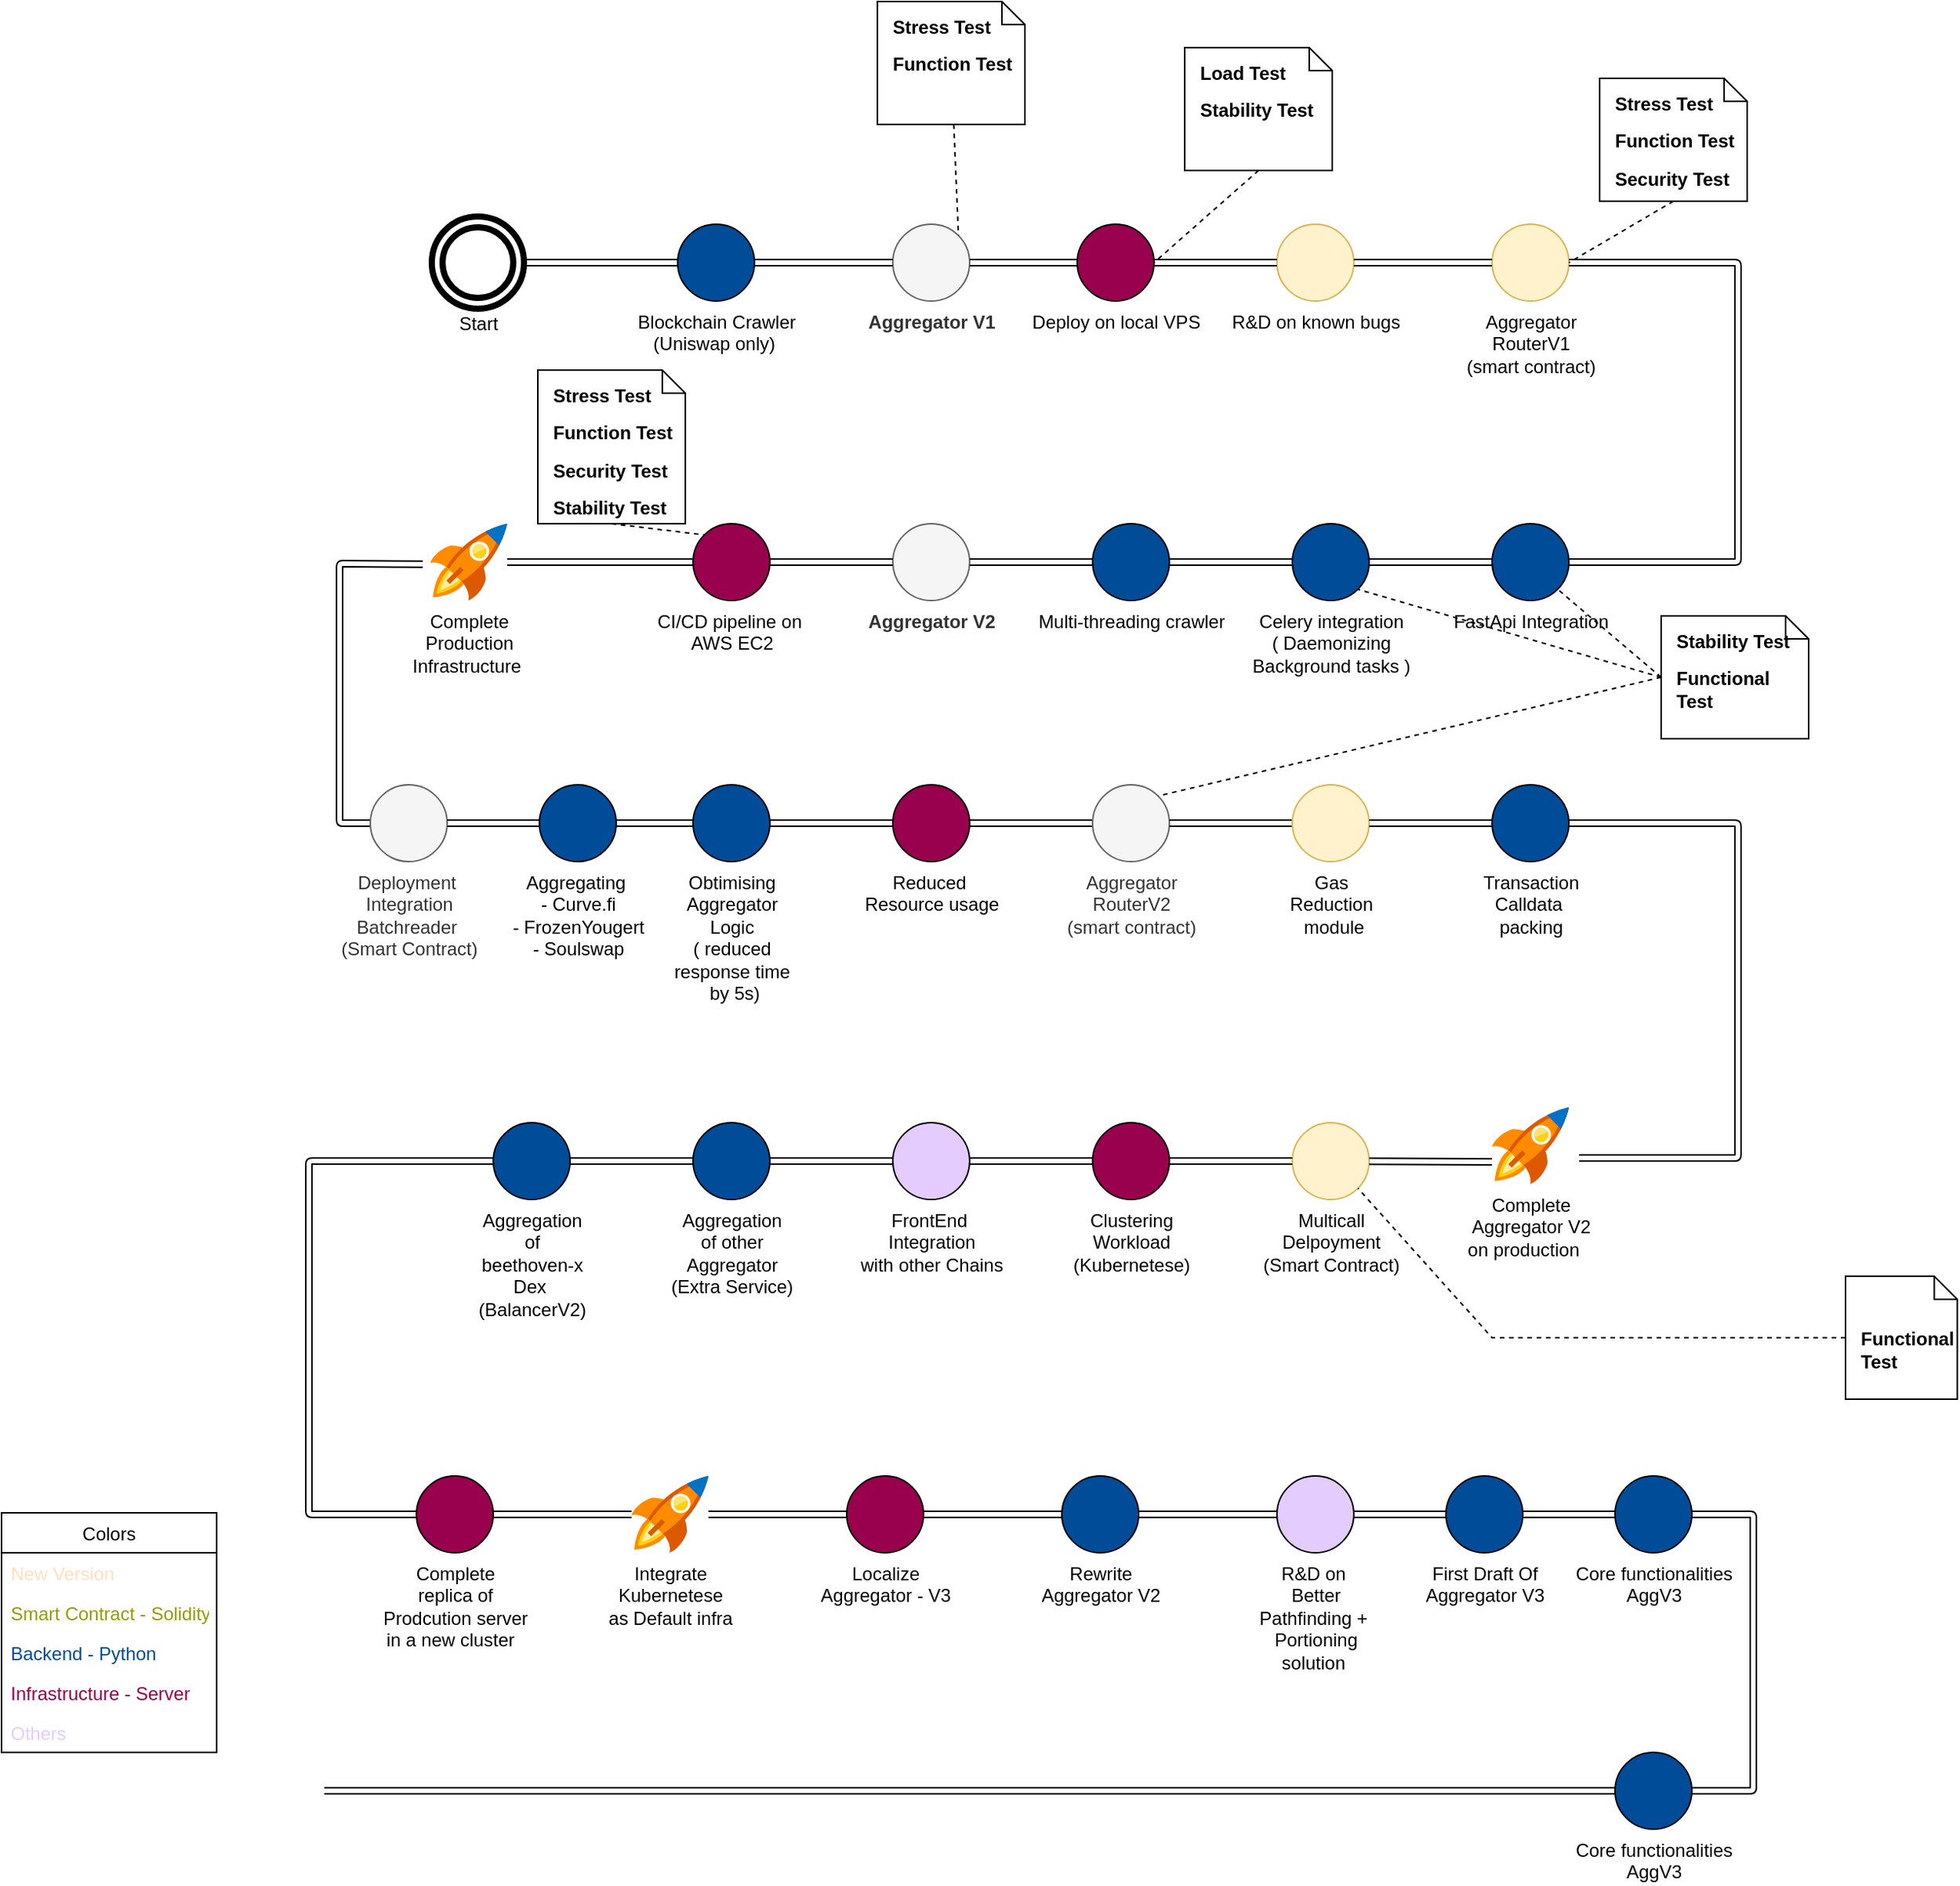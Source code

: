 <mxfile>
    <diagram id="nD3TO6qa1tE4uWoDBF-U" name="Aggregator">
        <mxGraphModel dx="1672" dy="1828" grid="1" gridSize="10" guides="1" tooltips="1" connect="1" arrows="1" fold="1" page="1" pageScale="1" pageWidth="850" pageHeight="1100" math="0" shadow="0">
            <root>
                <mxCell id="0"/>
                <mxCell id="1" parent="0"/>
                <mxCell id="3" value="" style="line;strokeWidth=4;rotatable=0;dashed=0;labelPosition=right;align=left;verticalAlign=middle;spacingTop=0;spacingLeft=6;points=[];portConstraint=eastwest;gradientColor=#ffffff;strokeColor=none;" parent="1" vertex="1">
                    <mxGeometry x="170" y="130" width="430" height="10" as="geometry"/>
                </mxCell>
                <mxCell id="5" style="edgeStyle=none;html=1;shape=link;startArrow=none;" parent="1" source="21" edge="1">
                    <mxGeometry relative="1" as="geometry">
                        <mxPoint x="825" y="330" as="targetPoint"/>
                        <Array as="points"/>
                    </mxGeometry>
                </mxCell>
                <mxCell id="4" value="" style="ellipse;shape=doubleEllipse;html=1;dashed=0;whitespace=wrap;aspect=fixed;strokeWidth=4;gradientColor=#ffffff;" parent="1" vertex="1">
                    <mxGeometry x="110" y="100" width="60" height="60" as="geometry"/>
                </mxCell>
                <mxCell id="10" value="Start" style="text;html=1;align=center;verticalAlign=middle;resizable=0;points=[];autosize=1;strokeColor=none;fillColor=none;" parent="1" vertex="1">
                    <mxGeometry x="120" y="160" width="40" height="20" as="geometry"/>
                </mxCell>
                <mxCell id="9" value="Blockchain Crawler&lt;br&gt;(Uniswap only)&amp;nbsp;" style="points=[[0.145,0.145,0],[0.5,0,0],[0.855,0.145,0],[1,0.5,0],[0.855,0.855,0],[0.5,1,0],[0.145,0.855,0],[0,0.5,0]];shape=mxgraph.bpmn.event;html=1;verticalLabelPosition=bottom;labelBackgroundColor=#ffffff;verticalAlign=top;align=center;perimeter=ellipsePerimeter;outlineConnect=0;aspect=fixed;outline=standard;symbol=general;fillColor=#004C99;" parent="1" vertex="1">
                    <mxGeometry x="270" y="105" width="50" height="50" as="geometry"/>
                </mxCell>
                <mxCell id="11" value="" style="edgeStyle=none;html=1;shape=link;endArrow=none;" parent="1" source="4" target="9" edge="1">
                    <mxGeometry relative="1" as="geometry">
                        <mxPoint x="1130" y="130" as="targetPoint"/>
                        <mxPoint x="169.999" y="129.784" as="sourcePoint"/>
                    </mxGeometry>
                </mxCell>
                <mxCell id="12" value="&lt;b&gt;Aggregator V1&lt;/b&gt;" style="points=[[0.145,0.145,0],[0.5,0,0],[0.855,0.145,0],[1,0.5,0],[0.855,0.855,0],[0.5,1,0],[0.145,0.855,0],[0,0.5,0]];shape=mxgraph.bpmn.event;html=1;verticalLabelPosition=bottom;labelBackgroundColor=#ffffff;verticalAlign=top;align=center;perimeter=ellipsePerimeter;outlineConnect=0;aspect=fixed;outline=standard;symbol=general;fillColor=#f5f5f5;fontColor=#333333;strokeColor=#666666;" parent="1" vertex="1">
                    <mxGeometry x="410" y="105" width="50" height="50" as="geometry"/>
                </mxCell>
                <mxCell id="13" value="" style="edgeStyle=none;html=1;shape=link;startArrow=none;endArrow=none;" parent="1" source="9" target="12" edge="1">
                    <mxGeometry relative="1" as="geometry">
                        <mxPoint x="1130" y="130" as="targetPoint"/>
                        <mxPoint x="319.999" y="129.786" as="sourcePoint"/>
                    </mxGeometry>
                </mxCell>
                <mxCell id="14" value="Deploy on local VPS" style="points=[[0.145,0.145,0],[0.5,0,0],[0.855,0.145,0],[1,0.5,0],[0.855,0.855,0],[0.5,1,0],[0.145,0.855,0],[0,0.5,0]];shape=mxgraph.bpmn.event;html=1;verticalLabelPosition=bottom;labelBackgroundColor=#ffffff;verticalAlign=top;align=center;perimeter=ellipsePerimeter;outlineConnect=0;aspect=fixed;outline=standard;symbol=general;fillColor=#99004D;" parent="1" vertex="1">
                    <mxGeometry x="530" y="105" width="50" height="50" as="geometry"/>
                </mxCell>
                <mxCell id="16" value="" style="edgeStyle=none;html=1;shape=link;startArrow=none;endArrow=none;" parent="1" source="12" target="14" edge="1">
                    <mxGeometry relative="1" as="geometry">
                        <mxPoint x="1130" y="130" as="targetPoint"/>
                        <mxPoint x="459.999" y="129.743" as="sourcePoint"/>
                    </mxGeometry>
                </mxCell>
                <mxCell id="17" value="R&amp;amp;D on known bugs" style="points=[[0.145,0.145,0],[0.5,0,0],[0.855,0.145,0],[1,0.5,0],[0.855,0.855,0],[0.5,1,0],[0.145,0.855,0],[0,0.5,0]];shape=mxgraph.bpmn.event;html=1;verticalLabelPosition=bottom;labelBackgroundColor=#ffffff;verticalAlign=top;align=center;perimeter=ellipsePerimeter;outlineConnect=0;aspect=fixed;outline=standard;symbol=general;fillColor=#fff2cc;strokeColor=#d6b656;" parent="1" vertex="1">
                    <mxGeometry x="660" y="105" width="50" height="50" as="geometry"/>
                </mxCell>
                <mxCell id="18" value="" style="edgeStyle=none;html=1;shape=link;startArrow=none;endArrow=none;" parent="1" source="14" target="17" edge="1">
                    <mxGeometry relative="1" as="geometry">
                        <mxPoint x="1130" y="130" as="targetPoint"/>
                        <mxPoint x="579.998" y="129.689" as="sourcePoint"/>
                    </mxGeometry>
                </mxCell>
                <mxCell id="19" value="Aggregator &lt;br&gt;RouterV1&lt;br&gt;(smart contract)" style="points=[[0.145,0.145,0],[0.5,0,0],[0.855,0.145,0],[1,0.5,0],[0.855,0.855,0],[0.5,1,0],[0.145,0.855,0],[0,0.5,0]];shape=mxgraph.bpmn.event;html=1;verticalLabelPosition=bottom;labelBackgroundColor=#ffffff;verticalAlign=top;align=center;perimeter=ellipsePerimeter;outlineConnect=0;aspect=fixed;outline=standard;symbol=general;fillColor=#fff2cc;strokeColor=#d6b656;" parent="1" vertex="1">
                    <mxGeometry x="800" y="105" width="50" height="50" as="geometry"/>
                </mxCell>
                <mxCell id="20" value="" style="edgeStyle=none;html=1;shape=link;startArrow=none;endArrow=none;" parent="1" source="17" target="19" edge="1">
                    <mxGeometry relative="1" as="geometry">
                        <mxPoint x="1130" y="130" as="targetPoint"/>
                        <mxPoint x="709.997" y="129.598" as="sourcePoint"/>
                    </mxGeometry>
                </mxCell>
                <mxCell id="21" value="FastApi Integration" style="points=[[0.145,0.145,0],[0.5,0,0],[0.855,0.145,0],[1,0.5,0],[0.855,0.855,0],[0.5,1,0],[0.145,0.855,0],[0,0.5,0]];shape=mxgraph.bpmn.event;html=1;verticalLabelPosition=bottom;labelBackgroundColor=#ffffff;verticalAlign=top;align=center;perimeter=ellipsePerimeter;outlineConnect=0;aspect=fixed;outline=standard;symbol=general;fillColor=#004C99;" parent="1" vertex="1">
                    <mxGeometry x="800" y="300" width="50" height="50" as="geometry"/>
                </mxCell>
                <mxCell id="22" value="" style="edgeStyle=none;html=1;shape=link;startArrow=none;endArrow=none;" parent="1" source="19" target="21" edge="1">
                    <mxGeometry relative="1" as="geometry">
                        <mxPoint x="825" y="330" as="targetPoint"/>
                        <mxPoint x="850" y="130" as="sourcePoint"/>
                        <Array as="points">
                            <mxPoint x="960" y="130"/>
                            <mxPoint x="960" y="325"/>
                        </Array>
                    </mxGeometry>
                </mxCell>
                <mxCell id="24" value="" style="edgeStyle=none;html=1;shape=link;startArrow=none;endArrow=none;exitX=0;exitY=0.5;exitDx=0;exitDy=0;exitPerimeter=0;" parent="1" source="31" target="35" edge="1">
                    <mxGeometry relative="1" as="geometry">
                        <mxPoint x="134" y="325" as="targetPoint"/>
                        <mxPoint x="720.0" y="140" as="sourcePoint"/>
                    </mxGeometry>
                </mxCell>
                <mxCell id="25" value="Celery integration&lt;br&gt;( Daemonizing &lt;br&gt;Background tasks )" style="points=[[0.145,0.145,0],[0.5,0,0],[0.855,0.145,0],[1,0.5,0],[0.855,0.855,0],[0.5,1,0],[0.145,0.855,0],[0,0.5,0]];shape=mxgraph.bpmn.event;html=1;verticalLabelPosition=bottom;labelBackgroundColor=#ffffff;verticalAlign=top;align=center;perimeter=ellipsePerimeter;outlineConnect=0;aspect=fixed;outline=standard;symbol=general;fillColor=#004C99;" parent="1" vertex="1">
                    <mxGeometry x="670" y="300" width="50" height="50" as="geometry"/>
                </mxCell>
                <mxCell id="26" value="" style="edgeStyle=none;html=1;shape=link;startArrow=none;endArrow=none;exitX=0;exitY=0.5;exitDx=0;exitDy=0;exitPerimeter=0;" parent="1" source="21" target="25" edge="1">
                    <mxGeometry relative="1" as="geometry">
                        <mxPoint x="134" y="325.0" as="targetPoint"/>
                        <mxPoint x="800" y="325.0" as="sourcePoint"/>
                    </mxGeometry>
                </mxCell>
                <mxCell id="27" value="Multi-threading crawler" style="points=[[0.145,0.145,0],[0.5,0,0],[0.855,0.145,0],[1,0.5,0],[0.855,0.855,0],[0.5,1,0],[0.145,0.855,0],[0,0.5,0]];shape=mxgraph.bpmn.event;html=1;verticalLabelPosition=bottom;labelBackgroundColor=#ffffff;verticalAlign=top;align=center;perimeter=ellipsePerimeter;outlineConnect=0;aspect=fixed;outline=standard;symbol=general;fillColor=#004C99;" parent="1" vertex="1">
                    <mxGeometry x="540" y="300" width="50" height="50" as="geometry"/>
                </mxCell>
                <mxCell id="28" value="" style="edgeStyle=none;html=1;shape=link;startArrow=none;endArrow=none;exitX=0;exitY=0.5;exitDx=0;exitDy=0;exitPerimeter=0;" parent="1" source="25" target="27" edge="1">
                    <mxGeometry relative="1" as="geometry">
                        <mxPoint x="134" y="325.0" as="targetPoint"/>
                        <mxPoint x="670" y="325.0" as="sourcePoint"/>
                    </mxGeometry>
                </mxCell>
                <mxCell id="29" value="&lt;b&gt;Aggregator V2&lt;/b&gt;" style="points=[[0.145,0.145,0],[0.5,0,0],[0.855,0.145,0],[1,0.5,0],[0.855,0.855,0],[0.5,1,0],[0.145,0.855,0],[0,0.5,0]];shape=mxgraph.bpmn.event;html=1;verticalLabelPosition=bottom;labelBackgroundColor=#ffffff;verticalAlign=top;align=center;perimeter=ellipsePerimeter;outlineConnect=0;aspect=fixed;outline=standard;symbol=general;fillColor=#f5f5f5;fontColor=#333333;strokeColor=#666666;" parent="1" vertex="1">
                    <mxGeometry x="410" y="300" width="50" height="50" as="geometry"/>
                </mxCell>
                <mxCell id="30" value="" style="edgeStyle=none;html=1;shape=link;startArrow=none;endArrow=none;exitX=0;exitY=0.5;exitDx=0;exitDy=0;exitPerimeter=0;" parent="1" source="27" target="29" edge="1">
                    <mxGeometry relative="1" as="geometry">
                        <mxPoint x="134" y="325.0" as="targetPoint"/>
                        <mxPoint x="540" y="325.0" as="sourcePoint"/>
                    </mxGeometry>
                </mxCell>
                <mxCell id="31" value="CI/CD pipeline on&amp;nbsp;&lt;br&gt;AWS EC2" style="points=[[0.145,0.145,0],[0.5,0,0],[0.855,0.145,0],[1,0.5,0],[0.855,0.855,0],[0.5,1,0],[0.145,0.855,0],[0,0.5,0]];shape=mxgraph.bpmn.event;html=1;verticalLabelPosition=bottom;labelBackgroundColor=#ffffff;verticalAlign=top;align=center;perimeter=ellipsePerimeter;outlineConnect=0;aspect=fixed;outline=standard;symbol=general;fillColor=#99004D;" parent="1" vertex="1">
                    <mxGeometry x="280" y="300" width="50" height="50" as="geometry"/>
                </mxCell>
                <mxCell id="33" value="" style="edgeStyle=none;html=1;shape=link;startArrow=none;endArrow=none;exitX=0;exitY=0.5;exitDx=0;exitDy=0;exitPerimeter=0;" parent="1" source="29" target="31" edge="1">
                    <mxGeometry relative="1" as="geometry">
                        <mxPoint x="134" y="325.0" as="targetPoint"/>
                        <mxPoint x="410" y="325.0" as="sourcePoint"/>
                    </mxGeometry>
                </mxCell>
                <mxCell id="35" value="Complete&lt;br&gt;Production&lt;br&gt;Infrastructure&amp;nbsp;" style="sketch=0;aspect=fixed;html=1;points=[];align=center;image;fontSize=12;image=img/lib/mscae/Quick_Start_Center.svg;" parent="1" vertex="1">
                    <mxGeometry x="109" y="300.0" width="50" height="50" as="geometry"/>
                </mxCell>
                <mxCell id="36" value="" style="edgeStyle=none;html=1;shape=link;startArrow=none;endArrow=none;entryX=-0.097;entryY=0.527;entryDx=0;entryDy=0;entryPerimeter=0;" parent="1" source="37" target="35" edge="1">
                    <mxGeometry relative="1" as="geometry">
                        <mxPoint x="169" y="335.0" as="targetPoint"/>
                        <mxPoint x="955" y="500" as="sourcePoint"/>
                        <Array as="points">
                            <mxPoint x="50" y="495"/>
                            <mxPoint x="50" y="326"/>
                        </Array>
                    </mxGeometry>
                </mxCell>
                <mxCell id="37" value="Deployment&amp;nbsp;&lt;br&gt;Integration&lt;br&gt;Batchreader&amp;nbsp;&lt;br&gt;(Smart Contract)" style="points=[[0.145,0.145,0],[0.5,0,0],[0.855,0.145,0],[1,0.5,0],[0.855,0.855,0],[0.5,1,0],[0.145,0.855,0],[0,0.5,0]];shape=mxgraph.bpmn.event;html=1;verticalLabelPosition=bottom;labelBackgroundColor=#ffffff;verticalAlign=top;align=center;perimeter=ellipsePerimeter;outlineConnect=0;aspect=fixed;outline=standard;symbol=general;fillColor=#f5f5f5;fontColor=#333333;strokeColor=#666666;" parent="1" vertex="1">
                    <mxGeometry x="70" y="470" width="50" height="50" as="geometry"/>
                </mxCell>
                <mxCell id="39" value="" style="edgeStyle=none;html=1;shape=link;startArrow=none;endArrow=none;entryX=1;entryY=0.5;entryDx=0;entryDy=0;entryPerimeter=0;" parent="1" source="69" target="37" edge="1">
                    <mxGeometry relative="1" as="geometry">
                        <mxPoint x="20" y="580" as="targetPoint"/>
                        <mxPoint x="955" y="500" as="sourcePoint"/>
                        <Array as="points"/>
                    </mxGeometry>
                </mxCell>
                <mxCell id="40" value="Obtimising &lt;br&gt;Aggregator&lt;br&gt;Logic&lt;br&gt;( reduced &lt;br&gt;response time&lt;br&gt;&amp;nbsp;by 5s)" style="points=[[0.145,0.145,0],[0.5,0,0],[0.855,0.145,0],[1,0.5,0],[0.855,0.855,0],[0.5,1,0],[0.145,0.855,0],[0,0.5,0]];shape=mxgraph.bpmn.event;html=1;verticalLabelPosition=bottom;labelBackgroundColor=#ffffff;verticalAlign=top;align=center;perimeter=ellipsePerimeter;outlineConnect=0;aspect=fixed;outline=standard;symbol=general;fillColor=#004C99;" parent="1" vertex="1">
                    <mxGeometry x="280" y="470" width="50" height="50" as="geometry"/>
                </mxCell>
                <mxCell id="41" value="" style="edgeStyle=none;html=1;shape=link;startArrow=none;endArrow=none;entryX=1;entryY=0.5;entryDx=0;entryDy=0;entryPerimeter=0;" parent="1" source="42" target="40" edge="1">
                    <mxGeometry relative="1" as="geometry">
                        <mxPoint x="159" y="495" as="targetPoint"/>
                        <mxPoint x="955" y="500" as="sourcePoint"/>
                        <Array as="points"/>
                    </mxGeometry>
                </mxCell>
                <mxCell id="42" value="Reduced&amp;nbsp;&lt;br&gt;Resource usage" style="points=[[0.145,0.145,0],[0.5,0,0],[0.855,0.145,0],[1,0.5,0],[0.855,0.855,0],[0.5,1,0],[0.145,0.855,0],[0,0.5,0]];shape=mxgraph.bpmn.event;html=1;verticalLabelPosition=bottom;labelBackgroundColor=#ffffff;verticalAlign=top;align=center;perimeter=ellipsePerimeter;outlineConnect=0;aspect=fixed;outline=standard;symbol=general;fillColor=#99004D;" parent="1" vertex="1">
                    <mxGeometry x="410" y="470" width="50" height="50" as="geometry"/>
                </mxCell>
                <mxCell id="43" value="" style="edgeStyle=none;html=1;shape=link;startArrow=none;endArrow=none;entryX=1;entryY=0.5;entryDx=0;entryDy=0;entryPerimeter=0;" parent="1" source="44" target="42" edge="1">
                    <mxGeometry relative="1" as="geometry">
                        <mxPoint x="330" y="495" as="targetPoint"/>
                        <mxPoint x="955" y="500" as="sourcePoint"/>
                        <Array as="points"/>
                    </mxGeometry>
                </mxCell>
                <mxCell id="44" value="Aggregator&lt;br&gt;RouterV2&lt;br&gt;(smart contract)" style="points=[[0.145,0.145,0],[0.5,0,0],[0.855,0.145,0],[1,0.5,0],[0.855,0.855,0],[0.5,1,0],[0.145,0.855,0],[0,0.5,0]];shape=mxgraph.bpmn.event;html=1;verticalLabelPosition=bottom;labelBackgroundColor=#ffffff;verticalAlign=top;align=center;perimeter=ellipsePerimeter;outlineConnect=0;aspect=fixed;outline=standard;symbol=general;fillColor=#f5f5f5;fontColor=#333333;strokeColor=#666666;" parent="1" vertex="1">
                    <mxGeometry x="540" y="470" width="50" height="50" as="geometry"/>
                </mxCell>
                <mxCell id="45" value="" style="edgeStyle=none;html=1;shape=link;startArrow=none;endArrow=none;entryX=1;entryY=0.5;entryDx=0;entryDy=0;entryPerimeter=0;" parent="1" source="46" target="44" edge="1">
                    <mxGeometry relative="1" as="geometry">
                        <mxPoint x="460" y="495" as="targetPoint"/>
                        <mxPoint x="955" y="500" as="sourcePoint"/>
                        <Array as="points"/>
                    </mxGeometry>
                </mxCell>
                <mxCell id="46" value="Gas &lt;br&gt;Reduction&lt;br&gt;&amp;nbsp;module" style="points=[[0.145,0.145,0],[0.5,0,0],[0.855,0.145,0],[1,0.5,0],[0.855,0.855,0],[0.5,1,0],[0.145,0.855,0],[0,0.5,0]];shape=mxgraph.bpmn.event;html=1;verticalLabelPosition=bottom;labelBackgroundColor=#ffffff;verticalAlign=top;align=center;perimeter=ellipsePerimeter;outlineConnect=0;aspect=fixed;outline=standard;symbol=general;fillColor=#fff2cc;strokeColor=#d6b656;" parent="1" vertex="1">
                    <mxGeometry x="670" y="470" width="50" height="50" as="geometry"/>
                </mxCell>
                <mxCell id="47" value="" style="edgeStyle=none;html=1;shape=link;startArrow=none;endArrow=none;entryX=1;entryY=0.5;entryDx=0;entryDy=0;entryPerimeter=0;" parent="1" source="53" target="46" edge="1">
                    <mxGeometry relative="1" as="geometry">
                        <mxPoint x="590" y="495" as="targetPoint"/>
                        <mxPoint x="955" y="495" as="sourcePoint"/>
                        <Array as="points"/>
                    </mxGeometry>
                </mxCell>
                <mxCell id="53" value="Transaction &lt;br&gt;Calldata&amp;nbsp;&lt;br&gt;packing" style="points=[[0.145,0.145,0],[0.5,0,0],[0.855,0.145,0],[1,0.5,0],[0.855,0.855,0],[0.5,1,0],[0.145,0.855,0],[0,0.5,0]];shape=mxgraph.bpmn.event;html=1;verticalLabelPosition=bottom;labelBackgroundColor=#ffffff;verticalAlign=top;align=center;perimeter=ellipsePerimeter;outlineConnect=0;aspect=fixed;outline=standard;symbol=general;fillColor=#004C99;" parent="1" vertex="1">
                    <mxGeometry x="800" y="470" width="50" height="50" as="geometry"/>
                </mxCell>
                <mxCell id="54" value="" style="edgeStyle=none;html=1;shape=link;startArrow=none;endArrow=none;entryX=1;entryY=0.5;entryDx=0;entryDy=0;entryPerimeter=0;exitX=1.133;exitY=0.66;exitDx=0;exitDy=0;exitPerimeter=0;" parent="1" source="56" target="53" edge="1">
                    <mxGeometry relative="1" as="geometry">
                        <mxPoint x="720" y="495" as="targetPoint"/>
                        <mxPoint x="955" y="495" as="sourcePoint"/>
                        <Array as="points">
                            <mxPoint x="960" y="713"/>
                            <mxPoint x="960" y="495"/>
                        </Array>
                    </mxGeometry>
                </mxCell>
                <mxCell id="56" value="Complete&lt;br&gt;Aggregator V2 &lt;br&gt;on production&amp;nbsp; &amp;nbsp;" style="sketch=0;aspect=fixed;html=1;points=[];align=center;image;fontSize=12;image=img/lib/mscae/Quick_Start_Center.svg;" parent="1" vertex="1">
                    <mxGeometry x="800" y="680" width="50" height="50" as="geometry"/>
                </mxCell>
                <mxCell id="58" value="Multicall&lt;br&gt;Delpoyment&lt;br&gt;(Smart Contract)" style="points=[[0.145,0.145,0],[0.5,0,0],[0.855,0.145,0],[1,0.5,0],[0.855,0.855,0],[0.5,1,0],[0.145,0.855,0],[0,0.5,0]];shape=mxgraph.bpmn.event;html=1;verticalLabelPosition=bottom;labelBackgroundColor=#ffffff;verticalAlign=top;align=center;perimeter=ellipsePerimeter;outlineConnect=0;aspect=fixed;outline=standard;symbol=general;fillColor=#fff2cc;strokeColor=#d6b656;" parent="1" vertex="1">
                    <mxGeometry x="670" y="690" width="50" height="50" as="geometry"/>
                </mxCell>
                <mxCell id="59" value="" style="edgeStyle=none;html=1;shape=link;startArrow=none;endArrow=none;exitX=0;exitY=0.71;exitDx=0;exitDy=0;exitPerimeter=0;" parent="1" source="56" target="58" edge="1">
                    <mxGeometry relative="1" as="geometry">
                        <mxPoint x="40" y="715" as="targetPoint"/>
                        <mxPoint x="800" y="715.5" as="sourcePoint"/>
                        <Array as="points"/>
                    </mxGeometry>
                </mxCell>
                <mxCell id="60" value="Clustering &lt;br&gt;Workload&lt;br&gt;(Kubernetese)" style="points=[[0.145,0.145,0],[0.5,0,0],[0.855,0.145,0],[1,0.5,0],[0.855,0.855,0],[0.5,1,0],[0.145,0.855,0],[0,0.5,0]];shape=mxgraph.bpmn.event;html=1;verticalLabelPosition=bottom;labelBackgroundColor=#ffffff;verticalAlign=top;align=center;perimeter=ellipsePerimeter;outlineConnect=0;aspect=fixed;outline=standard;symbol=general;fillColor=#99004D;" parent="1" vertex="1">
                    <mxGeometry x="540" y="690" width="50" height="50" as="geometry"/>
                </mxCell>
                <mxCell id="61" value="" style="edgeStyle=none;html=1;shape=link;startArrow=none;endArrow=none;exitX=0;exitY=0.5;exitDx=0;exitDy=0;exitPerimeter=0;" parent="1" source="58" target="60" edge="1">
                    <mxGeometry relative="1" as="geometry">
                        <mxPoint x="40" y="715" as="targetPoint"/>
                        <mxPoint x="670" y="715" as="sourcePoint"/>
                        <Array as="points"/>
                    </mxGeometry>
                </mxCell>
                <mxCell id="62" value="FrontEnd&amp;nbsp;&lt;br&gt;Integration&lt;br&gt;with other Chains" style="points=[[0.145,0.145,0],[0.5,0,0],[0.855,0.145,0],[1,0.5,0],[0.855,0.855,0],[0.5,1,0],[0.145,0.855,0],[0,0.5,0]];shape=mxgraph.bpmn.event;html=1;verticalLabelPosition=bottom;labelBackgroundColor=#ffffff;verticalAlign=top;align=center;perimeter=ellipsePerimeter;outlineConnect=0;aspect=fixed;outline=standard;symbol=general;fillColor=#E5CCFF;" parent="1" vertex="1">
                    <mxGeometry x="410" y="690" width="50" height="50" as="geometry"/>
                </mxCell>
                <mxCell id="63" value="" style="edgeStyle=none;html=1;shape=link;startArrow=none;endArrow=none;exitX=0;exitY=0.5;exitDx=0;exitDy=0;exitPerimeter=0;" parent="1" source="60" target="62" edge="1">
                    <mxGeometry relative="1" as="geometry">
                        <mxPoint x="40" y="715" as="targetPoint"/>
                        <mxPoint x="540" y="715" as="sourcePoint"/>
                        <Array as="points"/>
                    </mxGeometry>
                </mxCell>
                <mxCell id="64" value="Aggregation &lt;br&gt;of other&lt;br&gt;Aggregator&lt;br&gt;(Extra Service)" style="points=[[0.145,0.145,0],[0.5,0,0],[0.855,0.145,0],[1,0.5,0],[0.855,0.855,0],[0.5,1,0],[0.145,0.855,0],[0,0.5,0]];shape=mxgraph.bpmn.event;html=1;verticalLabelPosition=bottom;labelBackgroundColor=#ffffff;verticalAlign=top;align=center;perimeter=ellipsePerimeter;outlineConnect=0;aspect=fixed;outline=standard;symbol=general;fillColor=#004C99;" parent="1" vertex="1">
                    <mxGeometry x="280" y="690" width="50" height="50" as="geometry"/>
                </mxCell>
                <mxCell id="65" value="" style="edgeStyle=none;html=1;shape=link;startArrow=none;endArrow=none;exitX=0;exitY=0.5;exitDx=0;exitDy=0;exitPerimeter=0;" parent="1" source="62" target="64" edge="1">
                    <mxGeometry relative="1" as="geometry">
                        <mxPoint x="40" y="715" as="targetPoint"/>
                        <mxPoint x="410" y="715" as="sourcePoint"/>
                        <Array as="points"/>
                    </mxGeometry>
                </mxCell>
                <mxCell id="66" value="Aggregation &lt;br&gt;of&lt;br&gt;beethoven-x&lt;br&gt;Dex&amp;nbsp;&lt;br&gt;(BalancerV2)" style="points=[[0.145,0.145,0],[0.5,0,0],[0.855,0.145,0],[1,0.5,0],[0.855,0.855,0],[0.5,1,0],[0.145,0.855,0],[0,0.5,0]];shape=mxgraph.bpmn.event;html=1;verticalLabelPosition=bottom;labelBackgroundColor=#ffffff;verticalAlign=top;align=center;perimeter=ellipsePerimeter;outlineConnect=0;aspect=fixed;outline=standard;symbol=general;fillColor=#004C99;" parent="1" vertex="1">
                    <mxGeometry x="150" y="690" width="50" height="50" as="geometry"/>
                </mxCell>
                <mxCell id="67" value="" style="edgeStyle=none;html=1;shape=link;startArrow=none;endArrow=none;exitX=0;exitY=0.5;exitDx=0;exitDy=0;exitPerimeter=0;" parent="1" source="64" target="66" edge="1">
                    <mxGeometry relative="1" as="geometry">
                        <mxPoint x="40" y="715" as="targetPoint"/>
                        <mxPoint x="280" y="715" as="sourcePoint"/>
                        <Array as="points"/>
                    </mxGeometry>
                </mxCell>
                <mxCell id="69" value="Aggregating&amp;nbsp;&lt;br&gt;- Curve.fi&lt;br&gt;- FrozenYougert&lt;br&gt;- Soulswap" style="points=[[0.145,0.145,0],[0.5,0,0],[0.855,0.145,0],[1,0.5,0],[0.855,0.855,0],[0.5,1,0],[0.145,0.855,0],[0,0.5,0]];shape=mxgraph.bpmn.event;html=1;verticalLabelPosition=bottom;labelBackgroundColor=#ffffff;verticalAlign=top;align=center;perimeter=ellipsePerimeter;outlineConnect=0;aspect=fixed;outline=standard;symbol=general;fillColor=#004C99;" parent="1" vertex="1">
                    <mxGeometry x="180" y="470" width="50" height="50" as="geometry"/>
                </mxCell>
                <mxCell id="71" value="" style="edgeStyle=none;html=1;shape=link;startArrow=none;endArrow=none;entryX=1;entryY=0.5;entryDx=0;entryDy=0;entryPerimeter=0;" parent="1" source="40" target="69" edge="1">
                    <mxGeometry relative="1" as="geometry">
                        <mxPoint x="120" y="495" as="targetPoint"/>
                        <mxPoint x="280" y="495" as="sourcePoint"/>
                        <Array as="points"/>
                    </mxGeometry>
                </mxCell>
                <mxCell id="72" value="&lt;p style=&quot;margin: 0px ; margin-top: 10px ; margin-left: 10px ; text-align: left&quot;&gt;&lt;b&gt;Stress Test&amp;nbsp;&lt;/b&gt;&lt;/p&gt;&lt;p style=&quot;margin: 0px ; margin-top: 10px ; margin-left: 10px ; text-align: left&quot;&gt;&lt;b&gt;Function Test&lt;/b&gt;&lt;/p&gt;" style="shape=note;size=15;spacingLeft=5;html=1;overflow=fill;whiteSpace=wrap;" vertex="1" parent="1">
                    <mxGeometry x="400" y="-40" width="96" height="80" as="geometry"/>
                </mxCell>
                <mxCell id="74" value="" style="rounded=0;endArrow=none;dashed=1;html=1;entryX=0.855;entryY=0.145;entryDx=0;entryDy=0;entryPerimeter=0;" edge="1" source="72" target="12" parent="1">
                    <mxGeometry relative="1" as="geometry">
                        <mxPoint x="490" y="140" as="targetPoint"/>
                    </mxGeometry>
                </mxCell>
                <mxCell id="75" value="&lt;p style=&quot;margin: 0px ; margin-top: 10px ; margin-left: 10px ; text-align: left&quot;&gt;&lt;b&gt;Stress Test&amp;nbsp;&lt;/b&gt;&lt;/p&gt;&lt;p style=&quot;margin: 0px ; margin-top: 10px ; margin-left: 10px ; text-align: left&quot;&gt;&lt;b&gt;Function Test&lt;/b&gt;&lt;/p&gt;&lt;p style=&quot;margin: 0px ; margin-top: 10px ; margin-left: 10px ; text-align: left&quot;&gt;&lt;b&gt;Security Test&lt;/b&gt;&lt;/p&gt;" style="shape=note;size=15;spacingLeft=5;html=1;overflow=fill;whiteSpace=wrap;" vertex="1" parent="1">
                    <mxGeometry x="870" y="10" width="96" height="80" as="geometry"/>
                </mxCell>
                <mxCell id="76" value="" style="rounded=0;endArrow=none;dashed=1;html=1;entryX=1;entryY=0.5;entryDx=0;entryDy=0;entryPerimeter=0;exitX=0.5;exitY=1;exitDx=0;exitDy=0;exitPerimeter=0;" edge="1" parent="1" source="75" target="19">
                    <mxGeometry relative="1" as="geometry">
                        <mxPoint x="462.75" y="122.25" as="targetPoint"/>
                        <mxPoint x="459.693" y="50" as="sourcePoint"/>
                    </mxGeometry>
                </mxCell>
                <mxCell id="78" value="&lt;p style=&quot;margin: 0px ; margin-top: 10px ; margin-left: 10px ; text-align: left&quot;&gt;&lt;b&gt;Load Test&lt;/b&gt;&lt;/p&gt;&lt;p style=&quot;margin: 0px ; margin-top: 10px ; margin-left: 10px ; text-align: left&quot;&gt;&lt;b&gt;Stability Test&lt;/b&gt;&lt;/p&gt;" style="shape=note;size=15;spacingLeft=5;html=1;overflow=fill;whiteSpace=wrap;" vertex="1" parent="1">
                    <mxGeometry x="600" y="-10" width="96" height="80" as="geometry"/>
                </mxCell>
                <mxCell id="79" value="" style="rounded=0;endArrow=none;dashed=1;html=1;entryX=1;entryY=0.5;entryDx=0;entryDy=0;entryPerimeter=0;exitX=0.5;exitY=1;exitDx=0;exitDy=0;exitPerimeter=0;" edge="1" source="78" parent="1" target="14">
                    <mxGeometry relative="1" as="geometry">
                        <mxPoint x="580" y="110" as="targetPoint"/>
                        <mxPoint x="189.693" y="30" as="sourcePoint"/>
                    </mxGeometry>
                </mxCell>
                <mxCell id="80" value="&lt;p style=&quot;margin: 0px ; margin-top: 10px ; margin-left: 10px ; text-align: left&quot;&gt;&lt;b&gt;Stability Test&lt;/b&gt;&lt;/p&gt;&lt;p style=&quot;margin: 0px ; margin-top: 10px ; margin-left: 10px ; text-align: left&quot;&gt;&lt;b&gt;Functional Test&lt;/b&gt;&lt;/p&gt;" style="shape=note;size=15;spacingLeft=5;html=1;overflow=fill;whiteSpace=wrap;" vertex="1" parent="1">
                    <mxGeometry x="910" y="360" width="96" height="80" as="geometry"/>
                </mxCell>
                <mxCell id="81" value="" style="rounded=0;endArrow=none;dashed=1;html=1;entryX=0.855;entryY=0.855;entryDx=0;entryDy=0;entryPerimeter=0;exitX=0;exitY=0.5;exitDx=0;exitDy=0;exitPerimeter=0;" edge="1" source="80" parent="1" target="25">
                    <mxGeometry relative="1" as="geometry">
                        <mxPoint x="890" y="480" as="targetPoint"/>
                        <mxPoint x="499.693" y="400" as="sourcePoint"/>
                    </mxGeometry>
                </mxCell>
                <mxCell id="84" value="" style="rounded=0;endArrow=none;dashed=1;html=1;entryX=0.855;entryY=0.855;entryDx=0;entryDy=0;entryPerimeter=0;exitX=0;exitY=0.5;exitDx=0;exitDy=0;exitPerimeter=0;" edge="1" parent="1" source="80" target="21">
                    <mxGeometry relative="1" as="geometry">
                        <mxPoint x="722.75" y="352.75" as="targetPoint"/>
                        <mxPoint x="920" y="410" as="sourcePoint"/>
                    </mxGeometry>
                </mxCell>
                <mxCell id="85" value="&lt;p style=&quot;margin: 0px ; margin-top: 10px ; margin-left: 10px ; text-align: left&quot;&gt;&lt;b&gt;Stress Test&amp;nbsp;&lt;/b&gt;&lt;/p&gt;&lt;p style=&quot;margin: 0px ; margin-top: 10px ; margin-left: 10px ; text-align: left&quot;&gt;&lt;b&gt;Function Test&lt;/b&gt;&lt;/p&gt;&lt;p style=&quot;margin: 0px ; margin-top: 10px ; margin-left: 10px ; text-align: left&quot;&gt;&lt;b&gt;Security Test&lt;/b&gt;&lt;/p&gt;&lt;p style=&quot;margin: 0px ; margin-top: 10px ; margin-left: 10px ; text-align: left&quot;&gt;&lt;b&gt;Stability Test&lt;/b&gt;&lt;b&gt;&lt;br&gt;&lt;/b&gt;&lt;/p&gt;" style="shape=note;size=15;spacingLeft=5;html=1;overflow=fill;whiteSpace=wrap;" vertex="1" parent="1">
                    <mxGeometry x="179" y="200" width="96" height="100" as="geometry"/>
                </mxCell>
                <mxCell id="86" value="" style="rounded=0;endArrow=none;dashed=1;html=1;entryX=0.145;entryY=0.145;entryDx=0;entryDy=0;entryPerimeter=0;exitX=0.5;exitY=1;exitDx=0;exitDy=0;exitPerimeter=0;" edge="1" source="85" parent="1" target="31">
                    <mxGeometry relative="1" as="geometry">
                        <mxPoint x="159" y="320" as="targetPoint"/>
                        <mxPoint x="-231.307" y="240" as="sourcePoint"/>
                    </mxGeometry>
                </mxCell>
                <mxCell id="87" value="" style="rounded=0;endArrow=none;dashed=1;html=1;entryX=0.855;entryY=0.145;entryDx=0;entryDy=0;entryPerimeter=0;exitX=0;exitY=0.5;exitDx=0;exitDy=0;exitPerimeter=0;" edge="1" parent="1" source="80" target="44">
                    <mxGeometry relative="1" as="geometry">
                        <mxPoint x="722.75" y="352.75" as="targetPoint"/>
                        <mxPoint x="920" y="410" as="sourcePoint"/>
                    </mxGeometry>
                </mxCell>
                <mxCell id="88" value="&lt;p style=&quot;margin: 0px ; margin-top: 10px ; margin-left: 10px ; text-align: left&quot;&gt;&lt;br&gt;&lt;/p&gt;&lt;p style=&quot;margin: 0px ; margin-top: 10px ; margin-left: 10px ; text-align: left&quot;&gt;&lt;b&gt;Functional Test&lt;/b&gt;&lt;/p&gt;" style="shape=note;size=15;spacingLeft=5;html=1;overflow=fill;whiteSpace=wrap;" vertex="1" parent="1">
                    <mxGeometry x="1030" y="790" width="72.75" height="80" as="geometry"/>
                </mxCell>
                <mxCell id="89" value="" style="rounded=0;endArrow=none;dashed=1;html=1;entryX=0.855;entryY=0.855;entryDx=0;entryDy=0;entryPerimeter=0;exitX=0;exitY=0.5;exitDx=0;exitDy=0;exitPerimeter=0;" edge="1" source="88" parent="1" target="58">
                    <mxGeometry relative="1" as="geometry">
                        <mxPoint x="650" y="830" as="targetPoint"/>
                        <mxPoint x="727.25" y="897.25" as="sourcePoint"/>
                        <Array as="points">
                            <mxPoint x="800" y="830"/>
                        </Array>
                    </mxGeometry>
                </mxCell>
                <mxCell id="90" value="Colors" style="swimlane;fontStyle=0;childLayout=stackLayout;horizontal=1;startSize=26;fillColor=default;horizontalStack=0;resizeParent=1;resizeParentMax=0;resizeLast=0;collapsible=1;marginBottom=0;swimlaneFillColor=default;" vertex="1" parent="1">
                    <mxGeometry x="-170" y="944" width="140" height="156" as="geometry"/>
                </mxCell>
                <mxCell id="91" value="New Version " style="text;strokeColor=none;fillColor=none;align=left;verticalAlign=top;spacingLeft=4;spacingRight=4;overflow=hidden;rotatable=0;points=[[0,0.5],[1,0.5]];portConstraint=eastwest;fontColor=#FFDFBF;" vertex="1" parent="90">
                    <mxGeometry y="26" width="140" height="26" as="geometry"/>
                </mxCell>
                <mxCell id="92" value="Smart Contract - Solidity" style="text;strokeColor=none;fillColor=none;align=left;verticalAlign=top;spacingLeft=4;spacingRight=4;overflow=hidden;rotatable=0;points=[[0,0.5],[1,0.5]];portConstraint=eastwest;fontColor=#999900;" vertex="1" parent="90">
                    <mxGeometry y="52" width="140" height="26" as="geometry"/>
                </mxCell>
                <mxCell id="93" value="Backend - Python" style="text;strokeColor=none;fillColor=none;align=left;verticalAlign=top;spacingLeft=4;spacingRight=4;overflow=hidden;rotatable=0;points=[[0,0.5],[1,0.5]];portConstraint=eastwest;fontColor=#004C99;" vertex="1" parent="90">
                    <mxGeometry y="78" width="140" height="26" as="geometry"/>
                </mxCell>
                <mxCell id="94" value="Infrastructure - Server" style="text;strokeColor=none;fillColor=none;align=left;verticalAlign=top;spacingLeft=4;spacingRight=4;overflow=hidden;rotatable=0;points=[[0,0.5],[1,0.5]];portConstraint=eastwest;fontColor=#99004D;" vertex="1" parent="90">
                    <mxGeometry y="104" width="140" height="26" as="geometry"/>
                </mxCell>
                <mxCell id="95" value="Others" style="text;strokeColor=none;fillColor=none;align=left;verticalAlign=top;spacingLeft=4;spacingRight=4;overflow=hidden;rotatable=0;points=[[0,0.5],[1,0.5]];portConstraint=eastwest;fontColor=#E5CCFF;" vertex="1" parent="90">
                    <mxGeometry y="130" width="140" height="26" as="geometry"/>
                </mxCell>
                <mxCell id="HZZJVPzRN93B4RXjEyNb-95" value="" style="edgeStyle=none;html=1;shape=link;startArrow=none;endArrow=none;entryX=0;entryY=0.5;entryDx=0;entryDy=0;entryPerimeter=0;exitX=0;exitY=0.5;exitDx=0;exitDy=0;exitPerimeter=0;" edge="1" parent="1" source="HZZJVPzRN93B4RXjEyNb-96" target="66">
                    <mxGeometry relative="1" as="geometry">
                        <mxPoint x="210" y="725" as="targetPoint"/>
                        <mxPoint x="140" y="950" as="sourcePoint"/>
                        <Array as="points">
                            <mxPoint x="30" y="945"/>
                            <mxPoint x="30" y="715"/>
                        </Array>
                    </mxGeometry>
                </mxCell>
                <mxCell id="HZZJVPzRN93B4RXjEyNb-96" value="Complete &lt;br&gt;replica of&lt;br&gt;Prodcution server&lt;br&gt;in a new cluster&amp;nbsp;&amp;nbsp;" style="points=[[0.145,0.145,0],[0.5,0,0],[0.855,0.145,0],[1,0.5,0],[0.855,0.855,0],[0.5,1,0],[0.145,0.855,0],[0,0.5,0]];shape=mxgraph.bpmn.event;html=1;verticalLabelPosition=bottom;labelBackgroundColor=#ffffff;verticalAlign=top;align=center;perimeter=ellipsePerimeter;outlineConnect=0;aspect=fixed;outline=standard;symbol=general;fillColor=#99004D;" vertex="1" parent="1">
                    <mxGeometry x="100" y="920" width="50" height="50" as="geometry"/>
                </mxCell>
                <mxCell id="HZZJVPzRN93B4RXjEyNb-98" value="" style="edgeStyle=none;html=1;shape=link;startArrow=none;endArrow=none;entryX=1;entryY=0.5;entryDx=0;entryDy=0;entryPerimeter=0;" edge="1" parent="1" source="HZZJVPzRN93B4RXjEyNb-99" target="HZZJVPzRN93B4RXjEyNb-96">
                    <mxGeometry relative="1" as="geometry">
                        <mxPoint x="210" y="725" as="targetPoint"/>
                        <mxPoint x="990" y="950" as="sourcePoint"/>
                        <Array as="points"/>
                    </mxGeometry>
                </mxCell>
                <mxCell id="HZZJVPzRN93B4RXjEyNb-99" value="Integrate &lt;br&gt;Kubernetese&lt;br&gt;as Default infra" style="sketch=0;aspect=fixed;html=1;points=[];align=center;image;fontSize=12;image=img/lib/mscae/Quick_Start_Center.svg;" vertex="1" parent="1">
                    <mxGeometry x="240" y="920" width="50" height="50" as="geometry"/>
                </mxCell>
                <mxCell id="HZZJVPzRN93B4RXjEyNb-100" value="" style="edgeStyle=none;html=1;shape=link;startArrow=none;endArrow=none;entryX=1;entryY=0.5;entryDx=0;entryDy=0;entryPerimeter=0;" edge="1" parent="1" source="HZZJVPzRN93B4RXjEyNb-101" target="HZZJVPzRN93B4RXjEyNb-99">
                    <mxGeometry relative="1" as="geometry">
                        <mxPoint x="150" y="945" as="targetPoint"/>
                        <mxPoint x="990" y="950" as="sourcePoint"/>
                        <Array as="points"/>
                    </mxGeometry>
                </mxCell>
                <mxCell id="HZZJVPzRN93B4RXjEyNb-101" value="Localize &lt;br&gt;Aggregator - V3" style="points=[[0.145,0.145,0],[0.5,0,0],[0.855,0.145,0],[1,0.5,0],[0.855,0.855,0],[0.5,1,0],[0.145,0.855,0],[0,0.5,0]];shape=mxgraph.bpmn.event;html=1;verticalLabelPosition=bottom;labelBackgroundColor=#ffffff;verticalAlign=top;align=center;perimeter=ellipsePerimeter;outlineConnect=0;aspect=fixed;outline=standard;symbol=general;fillColor=#99004D;" vertex="1" parent="1">
                    <mxGeometry x="380" y="920" width="50" height="50" as="geometry"/>
                </mxCell>
                <mxCell id="HZZJVPzRN93B4RXjEyNb-102" value="" style="edgeStyle=none;html=1;shape=link;startArrow=none;endArrow=none;entryX=1;entryY=0.5;entryDx=0;entryDy=0;entryPerimeter=0;" edge="1" parent="1" source="HZZJVPzRN93B4RXjEyNb-103" target="HZZJVPzRN93B4RXjEyNb-101">
                    <mxGeometry relative="1" as="geometry">
                        <mxPoint x="290" y="945" as="targetPoint"/>
                        <mxPoint x="990" y="950" as="sourcePoint"/>
                        <Array as="points"/>
                    </mxGeometry>
                </mxCell>
                <mxCell id="HZZJVPzRN93B4RXjEyNb-103" value="Rewrite&lt;br&gt;Aggregator V2" style="points=[[0.145,0.145,0],[0.5,0,0],[0.855,0.145,0],[1,0.5,0],[0.855,0.855,0],[0.5,1,0],[0.145,0.855,0],[0,0.5,0]];shape=mxgraph.bpmn.event;html=1;verticalLabelPosition=bottom;labelBackgroundColor=#ffffff;verticalAlign=top;align=center;perimeter=ellipsePerimeter;outlineConnect=0;aspect=fixed;outline=standard;symbol=general;fillColor=#004C99;" vertex="1" parent="1">
                    <mxGeometry x="520" y="920" width="50" height="50" as="geometry"/>
                </mxCell>
                <mxCell id="HZZJVPzRN93B4RXjEyNb-104" value="" style="edgeStyle=none;html=1;shape=link;startArrow=none;endArrow=none;entryX=1;entryY=0.5;entryDx=0;entryDy=0;entryPerimeter=0;" edge="1" parent="1" source="HZZJVPzRN93B4RXjEyNb-105" target="HZZJVPzRN93B4RXjEyNb-103">
                    <mxGeometry relative="1" as="geometry">
                        <mxPoint x="430" y="945" as="targetPoint"/>
                        <mxPoint x="990" y="950" as="sourcePoint"/>
                        <Array as="points"/>
                    </mxGeometry>
                </mxCell>
                <mxCell id="HZZJVPzRN93B4RXjEyNb-105" value="R&amp;amp;D on&amp;nbsp;&lt;br&gt;Better &lt;br&gt;Pathfinding +&amp;nbsp;&lt;br&gt;Portioning&lt;br&gt;solution&amp;nbsp;" style="points=[[0.145,0.145,0],[0.5,0,0],[0.855,0.145,0],[1,0.5,0],[0.855,0.855,0],[0.5,1,0],[0.145,0.855,0],[0,0.5,0]];shape=mxgraph.bpmn.event;html=1;verticalLabelPosition=bottom;labelBackgroundColor=#ffffff;verticalAlign=top;align=center;perimeter=ellipsePerimeter;outlineConnect=0;aspect=fixed;outline=standard;symbol=general;fillColor=#E5CCFF;" vertex="1" parent="1">
                    <mxGeometry x="660" y="920" width="50" height="50" as="geometry"/>
                </mxCell>
                <mxCell id="HZZJVPzRN93B4RXjEyNb-106" value="" style="edgeStyle=none;html=1;shape=link;startArrow=none;endArrow=none;entryX=1;entryY=0.5;entryDx=0;entryDy=0;entryPerimeter=0;" edge="1" parent="1" source="HZZJVPzRN93B4RXjEyNb-107" target="HZZJVPzRN93B4RXjEyNb-105">
                    <mxGeometry relative="1" as="geometry">
                        <mxPoint x="570" y="945" as="targetPoint"/>
                        <mxPoint x="990" y="945" as="sourcePoint"/>
                        <Array as="points"/>
                    </mxGeometry>
                </mxCell>
                <mxCell id="HZZJVPzRN93B4RXjEyNb-107" value="First Draft Of&lt;br&gt;Aggregator V3" style="points=[[0.145,0.145,0],[0.5,0,0],[0.855,0.145,0],[1,0.5,0],[0.855,0.855,0],[0.5,1,0],[0.145,0.855,0],[0,0.5,0]];shape=mxgraph.bpmn.event;html=1;verticalLabelPosition=bottom;labelBackgroundColor=#ffffff;verticalAlign=top;align=center;perimeter=ellipsePerimeter;outlineConnect=0;aspect=fixed;outline=standard;symbol=general;fillColor=#004C99;" vertex="1" parent="1">
                    <mxGeometry x="770" y="920" width="50" height="50" as="geometry"/>
                </mxCell>
                <mxCell id="HZZJVPzRN93B4RXjEyNb-108" value="" style="edgeStyle=none;html=1;shape=link;startArrow=none;endArrow=none;entryX=1;entryY=0.5;entryDx=0;entryDy=0;entryPerimeter=0;" edge="1" parent="1" source="HZZJVPzRN93B4RXjEyNb-109" target="HZZJVPzRN93B4RXjEyNb-107">
                    <mxGeometry relative="1" as="geometry">
                        <mxPoint x="710" y="945" as="targetPoint"/>
                        <mxPoint x="990" y="945" as="sourcePoint"/>
                        <Array as="points"/>
                    </mxGeometry>
                </mxCell>
                <mxCell id="HZZJVPzRN93B4RXjEyNb-109" value="Core functionalities&lt;br&gt;AggV3&lt;br&gt;" style="points=[[0.145,0.145,0],[0.5,0,0],[0.855,0.145,0],[1,0.5,0],[0.855,0.855,0],[0.5,1,0],[0.145,0.855,0],[0,0.5,0]];shape=mxgraph.bpmn.event;html=1;verticalLabelPosition=bottom;labelBackgroundColor=#ffffff;verticalAlign=top;align=center;perimeter=ellipsePerimeter;outlineConnect=0;aspect=fixed;outline=standard;symbol=general;fillColor=#004C99;" vertex="1" parent="1">
                    <mxGeometry x="880" y="920" width="50" height="50" as="geometry"/>
                </mxCell>
                <mxCell id="HZZJVPzRN93B4RXjEyNb-110" value="" style="edgeStyle=none;html=1;shape=link;startArrow=none;endArrow=none;entryX=1;entryY=0.5;entryDx=0;entryDy=0;entryPerimeter=0;exitX=1;exitY=0.5;exitDx=0;exitDy=0;exitPerimeter=0;" edge="1" parent="1" source="HZZJVPzRN93B4RXjEyNb-111" target="HZZJVPzRN93B4RXjEyNb-109">
                    <mxGeometry relative="1" as="geometry">
                        <mxPoint x="820" y="945" as="targetPoint"/>
                        <mxPoint x="990" y="945" as="sourcePoint"/>
                        <Array as="points">
                            <mxPoint x="970" y="1125"/>
                            <mxPoint x="970" y="945"/>
                        </Array>
                    </mxGeometry>
                </mxCell>
                <mxCell id="HZZJVPzRN93B4RXjEyNb-111" value="Core functionalities&lt;br&gt;AggV3&lt;br&gt;" style="points=[[0.145,0.145,0],[0.5,0,0],[0.855,0.145,0],[1,0.5,0],[0.855,0.855,0],[0.5,1,0],[0.145,0.855,0],[0,0.5,0]];shape=mxgraph.bpmn.event;html=1;verticalLabelPosition=bottom;labelBackgroundColor=#ffffff;verticalAlign=top;align=center;perimeter=ellipsePerimeter;outlineConnect=0;aspect=fixed;outline=standard;symbol=general;fillColor=#004C99;" vertex="1" parent="1">
                    <mxGeometry x="880" y="1100" width="50" height="50" as="geometry"/>
                </mxCell>
                <mxCell id="HZZJVPzRN93B4RXjEyNb-113" value="" style="edgeStyle=none;html=1;shape=link;startArrow=none;endArrow=none;exitX=0;exitY=0.5;exitDx=0;exitDy=0;exitPerimeter=0;" edge="1" parent="1" source="HZZJVPzRN93B4RXjEyNb-111">
                    <mxGeometry relative="1" as="geometry">
                        <mxPoint x="40" y="1125" as="targetPoint"/>
                        <mxPoint x="780" y="955" as="sourcePoint"/>
                        <Array as="points"/>
                    </mxGeometry>
                </mxCell>
            </root>
        </mxGraphModel>
    </diagram>
    <diagram id="NqIe2_o1V3fp0TTNty5G" name="Bridge">
        <mxGraphModel dx="411" dy="364" grid="1" gridSize="10" guides="1" tooltips="1" connect="1" arrows="1" fold="1" page="1" pageScale="1" pageWidth="850" pageHeight="1100" math="0" shadow="0">
            <root>
                <mxCell id="_pK3IT_rZL_2a6wpbEFk-0"/>
                <mxCell id="_pK3IT_rZL_2a6wpbEFk-1" parent="_pK3IT_rZL_2a6wpbEFk-0"/>
            </root>
        </mxGraphModel>
    </diagram>
    <diagram id="GfzAmaQkGzz6OXdZcq9p" name="Dex">
        <mxGraphModel dx="411" dy="364" grid="1" gridSize="10" guides="1" tooltips="1" connect="1" arrows="1" fold="1" page="1" pageScale="1" pageWidth="850" pageHeight="1100" math="0" shadow="0">
            <root>
                <mxCell id="gWVr19RbjNkq_WXvEtdu-0"/>
                <mxCell id="gWVr19RbjNkq_WXvEtdu-1" parent="gWVr19RbjNkq_WXvEtdu-0"/>
            </root>
        </mxGraphModel>
    </diagram>
    <diagram id="sPmn2bA6pJU6mVFKLSNT" name="Page-4">
        <mxGraphModel dx="1370" dy="1213" grid="1" gridSize="10" guides="1" tooltips="1" connect="1" arrows="1" fold="1" page="1" pageScale="1" pageWidth="850" pageHeight="1100" math="0" shadow="0">
            <root>
                <mxCell id="Kdkax1kzag5x0aaxvutm-0"/>
                <mxCell id="Kdkax1kzag5x0aaxvutm-1" parent="Kdkax1kzag5x0aaxvutm-0"/>
            </root>
        </mxGraphModel>
    </diagram>
</mxfile>